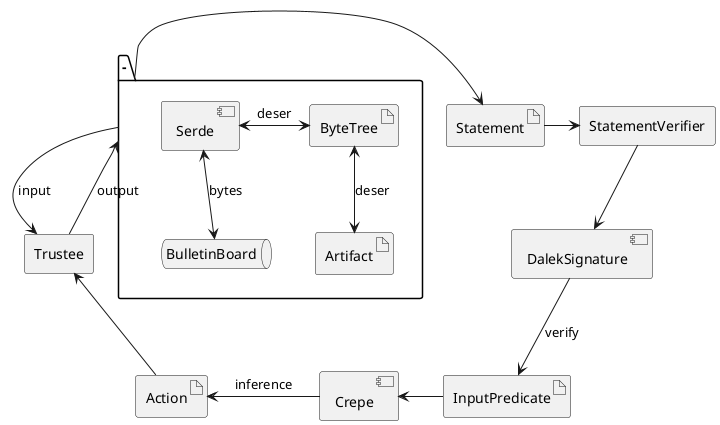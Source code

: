 @startuml
skinparam linestyle ortho
package "-" as bbp {
    queue "BulletinBoard" as bb
    component "Serde" as serde
    artifact "ByteTree" as bt
    artifact "Artifact" as ar
}

component "DalekSignature" as sig
component "Crepe" as cr
artifact "Statement" as stmt
artifact "InputPredicate" as ip
artifact "Action" as act


rectangle "StatementVerifier" as sv
rectangle "Trustee" as tr


bb <-up-> serde: bytes
serde <-right-> bt: deser
bt <-down-> ar: deser
bbp -right-> stmt
bbp -down-> tr: input
stmt -right-> sv
sv -down-> sig
sig -down-> ip: verify
ip -left-> cr
cr -left-> act: inference
act -left-> tr
tr -down-> bbp: output

@enduml